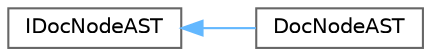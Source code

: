 digraph "Graphical Class Hierarchy"
{
 // INTERACTIVE_SVG=YES
 // LATEX_PDF_SIZE
  bgcolor="transparent";
  edge [fontname=Helvetica,fontsize=10,labelfontname=Helvetica,labelfontsize=10];
  node [fontname=Helvetica,fontsize=10,shape=box,height=0.2,width=0.4];
  rankdir="LR";
  Node0 [id="Node000000",label="IDocNodeAST",height=0.2,width=0.4,color="grey40", fillcolor="white", style="filled",URL="$d6/de4/class_i_doc_node_a_s_t.html",tooltip="opaque representation of the abstract syntax tree (AST)"];
  Node0 -> Node1 [id="edge166_Node000000_Node000001",dir="back",color="steelblue1",style="solid",tooltip=" "];
  Node1 [id="Node000001",label="DocNodeAST",height=0.2,width=0.4,color="grey40", fillcolor="white", style="filled",URL="$db/d98/class_doc_node_a_s_t.html",tooltip="Class representing the abstract syntax tree of a documentation block."];
}
